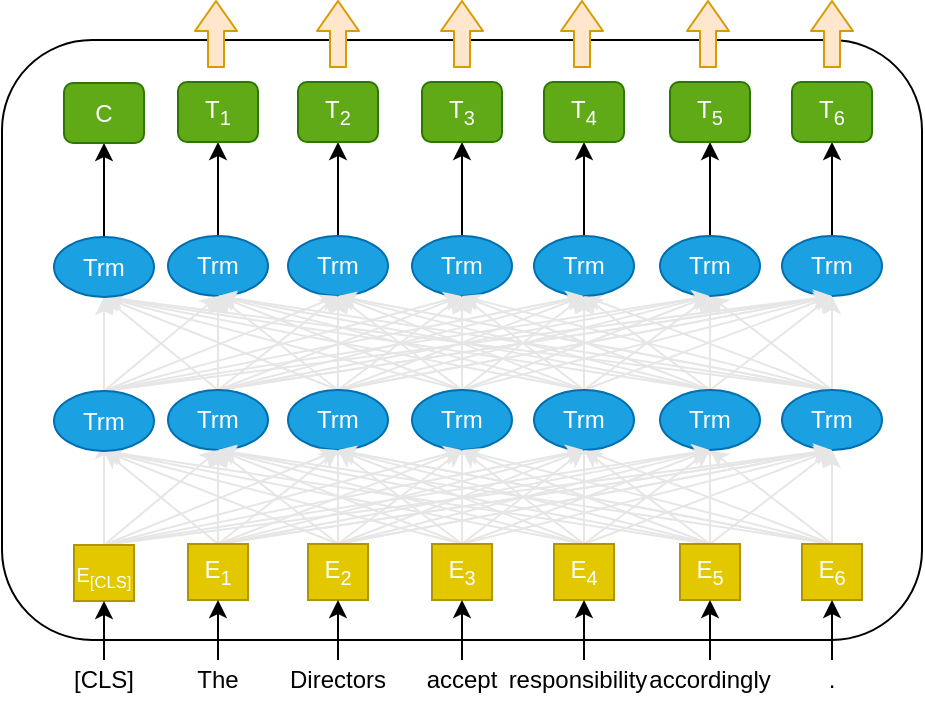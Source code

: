 <mxfile version="10.6.7" type="github"><diagram id="3IGjTXSr97exCfG05JRm" name="Page-1"><mxGraphModel dx="1158" dy="614" grid="1" gridSize="10" guides="1" tooltips="1" connect="1" arrows="1" fold="1" page="1" pageScale="1" pageWidth="827" pageHeight="1169" math="0" shadow="0"><root><mxCell id="0"/><mxCell id="1" parent="0"/><mxCell id="nm-IyWa0nPzTt3plHa3e-40" value="" style="rounded=1;whiteSpace=wrap;html=1;" vertex="1" parent="1"><mxGeometry x="220" y="120" width="460" height="300" as="geometry"/></mxCell><mxCell id="nm-IyWa0nPzTt3plHa3e-2" style="edgeStyle=orthogonalEdgeStyle;rounded=0;orthogonalLoop=1;jettySize=auto;html=1;exitX=0.5;exitY=0;exitDx=0;exitDy=0;entryX=0.5;entryY=1;entryDx=0;entryDy=0;endArrow=classic;endFill=1;strokeColor=#E6E6E6;" edge="1" parent="1" source="nm-IyWa0nPzTt3plHa3e-5" target="nm-IyWa0nPzTt3plHa3e-18"><mxGeometry relative="1" as="geometry"/></mxCell><mxCell id="nm-IyWa0nPzTt3plHa3e-3" style="edgeStyle=none;rounded=0;orthogonalLoop=1;jettySize=auto;html=1;exitX=0.5;exitY=0;exitDx=0;exitDy=0;entryX=0.5;entryY=1;entryDx=0;entryDy=0;endArrow=classic;endFill=1;strokeColor=#E6E6E6;" edge="1" parent="1" source="nm-IyWa0nPzTt3plHa3e-5" target="nm-IyWa0nPzTt3plHa3e-22"><mxGeometry relative="1" as="geometry"/></mxCell><mxCell id="nm-IyWa0nPzTt3plHa3e-4" style="edgeStyle=none;rounded=0;orthogonalLoop=1;jettySize=auto;html=1;exitX=0.5;exitY=0;exitDx=0;exitDy=0;entryX=0.5;entryY=1;entryDx=0;entryDy=0;endArrow=classic;endFill=1;strokeColor=#E6E6E6;" edge="1" parent="1" source="nm-IyWa0nPzTt3plHa3e-5" target="nm-IyWa0nPzTt3plHa3e-26"><mxGeometry relative="1" as="geometry"/></mxCell><mxCell id="nm-IyWa0nPzTt3plHa3e-97" style="edgeStyle=none;rounded=0;orthogonalLoop=1;jettySize=auto;html=1;exitX=0.5;exitY=0;exitDx=0;exitDy=0;entryX=0.5;entryY=1;entryDx=0;entryDy=0;strokeColor=#E6E6E6;" edge="1" parent="1" source="nm-IyWa0nPzTt3plHa3e-5" target="nm-IyWa0nPzTt3plHa3e-65"><mxGeometry relative="1" as="geometry"/></mxCell><mxCell id="nm-IyWa0nPzTt3plHa3e-98" style="edgeStyle=none;rounded=0;orthogonalLoop=1;jettySize=auto;html=1;exitX=0.5;exitY=0;exitDx=0;exitDy=0;entryX=0.5;entryY=1;entryDx=0;entryDy=0;strokeColor=#E6E6E6;" edge="1" parent="1" source="nm-IyWa0nPzTt3plHa3e-5" target="nm-IyWa0nPzTt3plHa3e-44"><mxGeometry relative="1" as="geometry"/></mxCell><mxCell id="nm-IyWa0nPzTt3plHa3e-99" style="edgeStyle=none;rounded=0;orthogonalLoop=1;jettySize=auto;html=1;exitX=0.5;exitY=0;exitDx=0;exitDy=0;entryX=0.5;entryY=1;entryDx=0;entryDy=0;strokeColor=#E6E6E6;" edge="1" parent="1" source="nm-IyWa0nPzTt3plHa3e-5" target="nm-IyWa0nPzTt3plHa3e-51"><mxGeometry relative="1" as="geometry"/></mxCell><mxCell id="nm-IyWa0nPzTt3plHa3e-100" style="edgeStyle=none;rounded=0;orthogonalLoop=1;jettySize=auto;html=1;exitX=0.5;exitY=0;exitDx=0;exitDy=0;entryX=0.5;entryY=1;entryDx=0;entryDy=0;strokeColor=#E6E6E6;" edge="1" parent="1" source="nm-IyWa0nPzTt3plHa3e-5" target="nm-IyWa0nPzTt3plHa3e-58"><mxGeometry relative="1" as="geometry"/></mxCell><mxCell id="nm-IyWa0nPzTt3plHa3e-101" style="edgeStyle=none;rounded=0;orthogonalLoop=1;jettySize=auto;html=1;exitX=0.5;exitY=0;exitDx=0;exitDy=0;entryX=0.5;entryY=1;entryDx=0;entryDy=0;strokeColor=#E6E6E6;" edge="1" parent="1" source="nm-IyWa0nPzTt3plHa3e-5" target="nm-IyWa0nPzTt3plHa3e-26"><mxGeometry relative="1" as="geometry"/></mxCell><mxCell id="nm-IyWa0nPzTt3plHa3e-5" value="&lt;font style=&quot;font-size: 12px&quot;&gt;E&lt;font&gt;&lt;sub&gt;1&lt;/sub&gt;&lt;/font&gt;&lt;/font&gt;" style="rounded=0;whiteSpace=wrap;html=1;fillColor=#e3c800;strokeColor=#B09500;fontColor=#ffffff;" vertex="1" parent="1"><mxGeometry x="313" y="372" width="30" height="28" as="geometry"/></mxCell><mxCell id="nm-IyWa0nPzTt3plHa3e-6" style="rounded=0;orthogonalLoop=1;jettySize=auto;html=1;exitX=0.5;exitY=0;exitDx=0;exitDy=0;endArrow=classic;endFill=1;entryX=0.5;entryY=1;entryDx=0;entryDy=0;strokeColor=#E6E6E6;" edge="1" parent="1" source="nm-IyWa0nPzTt3plHa3e-9" target="nm-IyWa0nPzTt3plHa3e-18"><mxGeometry relative="1" as="geometry"><mxPoint x="333" y="330" as="targetPoint"/></mxGeometry></mxCell><mxCell id="nm-IyWa0nPzTt3plHa3e-7" style="edgeStyle=none;rounded=0;orthogonalLoop=1;jettySize=auto;html=1;exitX=0.5;exitY=0;exitDx=0;exitDy=0;endArrow=classic;endFill=1;strokeColor=#E6E6E6;" edge="1" parent="1" source="nm-IyWa0nPzTt3plHa3e-9"><mxGeometry relative="1" as="geometry"><mxPoint x="388" y="320" as="targetPoint"/></mxGeometry></mxCell><mxCell id="nm-IyWa0nPzTt3plHa3e-8" style="edgeStyle=none;rounded=0;orthogonalLoop=1;jettySize=auto;html=1;exitX=0.5;exitY=0;exitDx=0;exitDy=0;endArrow=classic;endFill=1;entryX=0.5;entryY=1;entryDx=0;entryDy=0;strokeColor=#E6E6E6;" edge="1" parent="1" source="nm-IyWa0nPzTt3plHa3e-9" target="nm-IyWa0nPzTt3plHa3e-26"><mxGeometry relative="1" as="geometry"><mxPoint x="630" y="340" as="targetPoint"/></mxGeometry></mxCell><mxCell id="nm-IyWa0nPzTt3plHa3e-102" style="edgeStyle=none;rounded=0;orthogonalLoop=1;jettySize=auto;html=1;exitX=0.5;exitY=0;exitDx=0;exitDy=0;entryX=0.5;entryY=1;entryDx=0;entryDy=0;strokeColor=#E6E6E6;" edge="1" parent="1" source="nm-IyWa0nPzTt3plHa3e-9" target="nm-IyWa0nPzTt3plHa3e-65"><mxGeometry relative="1" as="geometry"/></mxCell><mxCell id="nm-IyWa0nPzTt3plHa3e-103" style="edgeStyle=none;rounded=0;orthogonalLoop=1;jettySize=auto;html=1;exitX=0.5;exitY=0;exitDx=0;exitDy=0;entryX=0.5;entryY=1;entryDx=0;entryDy=0;strokeColor=#E6E6E6;" edge="1" parent="1" source="nm-IyWa0nPzTt3plHa3e-9" target="nm-IyWa0nPzTt3plHa3e-44"><mxGeometry relative="1" as="geometry"/></mxCell><mxCell id="nm-IyWa0nPzTt3plHa3e-104" style="edgeStyle=none;rounded=0;orthogonalLoop=1;jettySize=auto;html=1;exitX=0.5;exitY=0;exitDx=0;exitDy=0;entryX=0.5;entryY=1;entryDx=0;entryDy=0;strokeColor=#E6E6E6;" edge="1" parent="1" source="nm-IyWa0nPzTt3plHa3e-9" target="nm-IyWa0nPzTt3plHa3e-51"><mxGeometry relative="1" as="geometry"/></mxCell><mxCell id="nm-IyWa0nPzTt3plHa3e-105" style="edgeStyle=none;rounded=0;orthogonalLoop=1;jettySize=auto;html=1;exitX=0.5;exitY=0;exitDx=0;exitDy=0;entryX=0.5;entryY=1;entryDx=0;entryDy=0;strokeColor=#E6E6E6;" edge="1" parent="1" source="nm-IyWa0nPzTt3plHa3e-9" target="nm-IyWa0nPzTt3plHa3e-58"><mxGeometry relative="1" as="geometry"/></mxCell><mxCell id="nm-IyWa0nPzTt3plHa3e-106" style="edgeStyle=none;rounded=0;orthogonalLoop=1;jettySize=auto;html=1;exitX=0.5;exitY=0;exitDx=0;exitDy=0;entryX=0.5;entryY=1;entryDx=0;entryDy=0;strokeColor=#E6E6E6;" edge="1" parent="1" source="nm-IyWa0nPzTt3plHa3e-9" target="nm-IyWa0nPzTt3plHa3e-26"><mxGeometry relative="1" as="geometry"/></mxCell><mxCell id="nm-IyWa0nPzTt3plHa3e-9" value="&lt;font style=&quot;font-size: 12px&quot;&gt;E&lt;font&gt;&lt;sub&gt;2&lt;/sub&gt;&lt;/font&gt;&lt;/font&gt;" style="rounded=0;whiteSpace=wrap;html=1;fillColor=#e3c800;strokeColor=#B09500;fontColor=#ffffff;" vertex="1" parent="1"><mxGeometry x="373" y="372" width="30" height="28" as="geometry"/></mxCell><mxCell id="nm-IyWa0nPzTt3plHa3e-11" style="edgeStyle=none;rounded=0;orthogonalLoop=1;jettySize=auto;html=1;exitX=0.5;exitY=0;exitDx=0;exitDy=0;entryX=0.5;entryY=1;entryDx=0;entryDy=0;endArrow=classic;endFill=1;strokeColor=#E6E6E6;" edge="1" parent="1" source="nm-IyWa0nPzTt3plHa3e-14" target="nm-IyWa0nPzTt3plHa3e-18"><mxGeometry relative="1" as="geometry"/></mxCell><mxCell id="nm-IyWa0nPzTt3plHa3e-12" style="edgeStyle=none;rounded=0;orthogonalLoop=1;jettySize=auto;html=1;exitX=0.5;exitY=0;exitDx=0;exitDy=0;entryX=0.5;entryY=1;entryDx=0;entryDy=0;endArrow=classic;endFill=1;strokeColor=#E6E6E6;" edge="1" parent="1" source="nm-IyWa0nPzTt3plHa3e-14" target="nm-IyWa0nPzTt3plHa3e-22"><mxGeometry relative="1" as="geometry"/></mxCell><mxCell id="nm-IyWa0nPzTt3plHa3e-13" style="edgeStyle=none;rounded=0;orthogonalLoop=1;jettySize=auto;html=1;exitX=0.5;exitY=0;exitDx=0;exitDy=0;endArrow=classic;endFill=1;entryX=0.5;entryY=1;entryDx=0;entryDy=0;strokeColor=#E6E6E6;" edge="1" parent="1" source="nm-IyWa0nPzTt3plHa3e-14" target="nm-IyWa0nPzTt3plHa3e-26"><mxGeometry relative="1" as="geometry"><mxPoint x="635" y="330" as="targetPoint"/></mxGeometry></mxCell><mxCell id="nm-IyWa0nPzTt3plHa3e-125" style="edgeStyle=none;rounded=0;orthogonalLoop=1;jettySize=auto;html=1;exitX=0.5;exitY=0;exitDx=0;exitDy=0;entryX=0.5;entryY=1;entryDx=0;entryDy=0;strokeColor=#E6E6E6;" edge="1" parent="1" source="nm-IyWa0nPzTt3plHa3e-14" target="nm-IyWa0nPzTt3plHa3e-58"><mxGeometry relative="1" as="geometry"/></mxCell><mxCell id="nm-IyWa0nPzTt3plHa3e-126" style="edgeStyle=none;rounded=0;orthogonalLoop=1;jettySize=auto;html=1;exitX=0.5;exitY=0;exitDx=0;exitDy=0;entryX=0.5;entryY=1;entryDx=0;entryDy=0;strokeColor=#E6E6E6;" edge="1" parent="1" source="nm-IyWa0nPzTt3plHa3e-14" target="nm-IyWa0nPzTt3plHa3e-51"><mxGeometry relative="1" as="geometry"/></mxCell><mxCell id="nm-IyWa0nPzTt3plHa3e-127" style="edgeStyle=none;rounded=0;orthogonalLoop=1;jettySize=auto;html=1;exitX=0.5;exitY=0;exitDx=0;exitDy=0;entryX=0.5;entryY=1;entryDx=0;entryDy=0;strokeColor=#E6E6E6;" edge="1" parent="1" source="nm-IyWa0nPzTt3plHa3e-14" target="nm-IyWa0nPzTt3plHa3e-44"><mxGeometry relative="1" as="geometry"/></mxCell><mxCell id="nm-IyWa0nPzTt3plHa3e-128" style="edgeStyle=none;rounded=0;orthogonalLoop=1;jettySize=auto;html=1;exitX=0.5;exitY=0;exitDx=0;exitDy=0;entryX=0.5;entryY=1;entryDx=0;entryDy=0;strokeColor=#E6E6E6;" edge="1" parent="1" source="nm-IyWa0nPzTt3plHa3e-14" target="nm-IyWa0nPzTt3plHa3e-22"><mxGeometry relative="1" as="geometry"/></mxCell><mxCell id="nm-IyWa0nPzTt3plHa3e-14" value="&lt;font style=&quot;font-size: 12px&quot;&gt;E&lt;font&gt;&lt;sub&gt;6&lt;/sub&gt;&lt;/font&gt;&lt;/font&gt;" style="rounded=0;whiteSpace=wrap;html=1;fillColor=#e3c800;strokeColor=#B09500;fontColor=#ffffff;" vertex="1" parent="1"><mxGeometry x="620" y="372" width="30" height="28" as="geometry"/></mxCell><mxCell id="nm-IyWa0nPzTt3plHa3e-15" style="edgeStyle=none;rounded=0;orthogonalLoop=1;jettySize=auto;html=1;exitX=0.5;exitY=0;exitDx=0;exitDy=0;entryX=0.5;entryY=1;entryDx=0;entryDy=0;endArrow=classic;endFill=1;strokeColor=#E6E6E6;" edge="1" parent="1" source="nm-IyWa0nPzTt3plHa3e-18" target="nm-IyWa0nPzTt3plHa3e-28"><mxGeometry relative="1" as="geometry"/></mxCell><mxCell id="nm-IyWa0nPzTt3plHa3e-16" style="edgeStyle=none;rounded=0;orthogonalLoop=1;jettySize=auto;html=1;exitX=0.5;exitY=0;exitDx=0;exitDy=0;entryX=0.5;entryY=1;entryDx=0;entryDy=0;endArrow=classic;endFill=1;strokeColor=#E6E6E6;" edge="1" parent="1" source="nm-IyWa0nPzTt3plHa3e-18" target="nm-IyWa0nPzTt3plHa3e-30"><mxGeometry relative="1" as="geometry"/></mxCell><mxCell id="nm-IyWa0nPzTt3plHa3e-17" style="edgeStyle=none;rounded=0;orthogonalLoop=1;jettySize=auto;html=1;exitX=0.5;exitY=0;exitDx=0;exitDy=0;entryX=0.5;entryY=1;entryDx=0;entryDy=0;endArrow=classic;endFill=1;strokeColor=#E6E6E6;" edge="1" parent="1" source="nm-IyWa0nPzTt3plHa3e-18" target="nm-IyWa0nPzTt3plHa3e-32"><mxGeometry relative="1" as="geometry"/></mxCell><mxCell id="nm-IyWa0nPzTt3plHa3e-135" style="edgeStyle=none;rounded=0;orthogonalLoop=1;jettySize=auto;html=1;exitX=0.5;exitY=0;exitDx=0;exitDy=0;entryX=0.5;entryY=1;entryDx=0;entryDy=0;strokeColor=#E6E6E6;" edge="1" parent="1" source="nm-IyWa0nPzTt3plHa3e-18" target="nm-IyWa0nPzTt3plHa3e-67"><mxGeometry relative="1" as="geometry"/></mxCell><mxCell id="nm-IyWa0nPzTt3plHa3e-136" style="edgeStyle=none;rounded=0;orthogonalLoop=1;jettySize=auto;html=1;exitX=0.5;exitY=0;exitDx=0;exitDy=0;entryX=0.5;entryY=1;entryDx=0;entryDy=0;strokeColor=#E6E6E6;" edge="1" parent="1" source="nm-IyWa0nPzTt3plHa3e-18" target="nm-IyWa0nPzTt3plHa3e-46"><mxGeometry relative="1" as="geometry"/></mxCell><mxCell id="nm-IyWa0nPzTt3plHa3e-137" style="edgeStyle=none;rounded=0;orthogonalLoop=1;jettySize=auto;html=1;exitX=0.5;exitY=0;exitDx=0;exitDy=0;entryX=0.5;entryY=1;entryDx=0;entryDy=0;strokeColor=#E6E6E6;" edge="1" parent="1" source="nm-IyWa0nPzTt3plHa3e-18" target="nm-IyWa0nPzTt3plHa3e-53"><mxGeometry relative="1" as="geometry"/></mxCell><mxCell id="nm-IyWa0nPzTt3plHa3e-138" style="edgeStyle=none;rounded=0;orthogonalLoop=1;jettySize=auto;html=1;exitX=0.5;exitY=0;exitDx=0;exitDy=0;entryX=0.5;entryY=1;entryDx=0;entryDy=0;strokeColor=#E6E6E6;" edge="1" parent="1" source="nm-IyWa0nPzTt3plHa3e-18" target="nm-IyWa0nPzTt3plHa3e-60"><mxGeometry relative="1" as="geometry"/></mxCell><mxCell id="nm-IyWa0nPzTt3plHa3e-139" style="edgeStyle=none;rounded=0;orthogonalLoop=1;jettySize=auto;html=1;exitX=0.5;exitY=0;exitDx=0;exitDy=0;entryX=0.5;entryY=1;entryDx=0;entryDy=0;strokeColor=#E6E6E6;" edge="1" parent="1" source="nm-IyWa0nPzTt3plHa3e-18" target="nm-IyWa0nPzTt3plHa3e-32"><mxGeometry relative="1" as="geometry"/></mxCell><mxCell id="nm-IyWa0nPzTt3plHa3e-18" value="Trm" style="ellipse;whiteSpace=wrap;html=1;fillColor=#1ba1e2;strokeColor=#006EAF;fontColor=#ffffff;" vertex="1" parent="1"><mxGeometry x="303" y="295" width="50" height="30" as="geometry"/></mxCell><mxCell id="nm-IyWa0nPzTt3plHa3e-19" style="edgeStyle=none;rounded=0;orthogonalLoop=1;jettySize=auto;html=1;exitX=0.5;exitY=0;exitDx=0;exitDy=0;entryX=0.5;entryY=1;entryDx=0;entryDy=0;endArrow=classic;endFill=1;strokeColor=#E6E6E6;" edge="1" parent="1" source="nm-IyWa0nPzTt3plHa3e-22" target="nm-IyWa0nPzTt3plHa3e-28"><mxGeometry relative="1" as="geometry"/></mxCell><mxCell id="nm-IyWa0nPzTt3plHa3e-20" style="edgeStyle=none;rounded=0;orthogonalLoop=1;jettySize=auto;html=1;exitX=0.5;exitY=0;exitDx=0;exitDy=0;entryX=0.5;entryY=1;entryDx=0;entryDy=0;endArrow=classic;endFill=1;strokeColor=#E6E6E6;" edge="1" parent="1" source="nm-IyWa0nPzTt3plHa3e-22" target="nm-IyWa0nPzTt3plHa3e-30"><mxGeometry relative="1" as="geometry"/></mxCell><mxCell id="nm-IyWa0nPzTt3plHa3e-21" style="edgeStyle=none;rounded=0;orthogonalLoop=1;jettySize=auto;html=1;exitX=0.5;exitY=0;exitDx=0;exitDy=0;entryX=0.5;entryY=1;entryDx=0;entryDy=0;endArrow=classic;endFill=1;strokeColor=#E6E6E6;" edge="1" parent="1" source="nm-IyWa0nPzTt3plHa3e-22" target="nm-IyWa0nPzTt3plHa3e-32"><mxGeometry relative="1" as="geometry"/></mxCell><mxCell id="nm-IyWa0nPzTt3plHa3e-140" style="edgeStyle=none;rounded=0;orthogonalLoop=1;jettySize=auto;html=1;exitX=0.5;exitY=0;exitDx=0;exitDy=0;entryX=0.5;entryY=1;entryDx=0;entryDy=0;strokeColor=#E6E6E6;" edge="1" parent="1" source="nm-IyWa0nPzTt3plHa3e-22" target="nm-IyWa0nPzTt3plHa3e-67"><mxGeometry relative="1" as="geometry"/></mxCell><mxCell id="nm-IyWa0nPzTt3plHa3e-141" style="edgeStyle=none;rounded=0;orthogonalLoop=1;jettySize=auto;html=1;exitX=0.5;exitY=0;exitDx=0;exitDy=0;entryX=0.5;entryY=1;entryDx=0;entryDy=0;strokeColor=#E6E6E6;" edge="1" parent="1" source="nm-IyWa0nPzTt3plHa3e-22" target="nm-IyWa0nPzTt3plHa3e-46"><mxGeometry relative="1" as="geometry"/></mxCell><mxCell id="nm-IyWa0nPzTt3plHa3e-142" style="edgeStyle=none;rounded=0;orthogonalLoop=1;jettySize=auto;html=1;exitX=0.5;exitY=0;exitDx=0;exitDy=0;entryX=0.5;entryY=1;entryDx=0;entryDy=0;strokeColor=#E6E6E6;" edge="1" parent="1" source="nm-IyWa0nPzTt3plHa3e-22" target="nm-IyWa0nPzTt3plHa3e-53"><mxGeometry relative="1" as="geometry"/></mxCell><mxCell id="nm-IyWa0nPzTt3plHa3e-143" style="edgeStyle=none;rounded=0;orthogonalLoop=1;jettySize=auto;html=1;exitX=0.5;exitY=0;exitDx=0;exitDy=0;entryX=0.5;entryY=1;entryDx=0;entryDy=0;strokeColor=#E6E6E6;" edge="1" parent="1" source="nm-IyWa0nPzTt3plHa3e-22" target="nm-IyWa0nPzTt3plHa3e-60"><mxGeometry relative="1" as="geometry"/></mxCell><mxCell id="nm-IyWa0nPzTt3plHa3e-144" style="edgeStyle=none;rounded=0;orthogonalLoop=1;jettySize=auto;html=1;exitX=0.5;exitY=0;exitDx=0;exitDy=0;entryX=0.5;entryY=1;entryDx=0;entryDy=0;strokeColor=#E6E6E6;" edge="1" parent="1" source="nm-IyWa0nPzTt3plHa3e-22" target="nm-IyWa0nPzTt3plHa3e-32"><mxGeometry relative="1" as="geometry"/></mxCell><mxCell id="nm-IyWa0nPzTt3plHa3e-22" value="Trm" style="ellipse;whiteSpace=wrap;html=1;fillColor=#1ba1e2;strokeColor=#006EAF;fontColor=#ffffff;" vertex="1" parent="1"><mxGeometry x="363" y="295" width="50" height="30" as="geometry"/></mxCell><mxCell id="nm-IyWa0nPzTt3plHa3e-23" style="edgeStyle=none;rounded=0;orthogonalLoop=1;jettySize=auto;html=1;exitX=0.5;exitY=0;exitDx=0;exitDy=0;entryX=0.5;entryY=1;entryDx=0;entryDy=0;endArrow=classic;endFill=1;strokeColor=#E6E6E6;" edge="1" parent="1" source="nm-IyWa0nPzTt3plHa3e-26" target="nm-IyWa0nPzTt3plHa3e-28"><mxGeometry relative="1" as="geometry"/></mxCell><mxCell id="nm-IyWa0nPzTt3plHa3e-24" style="edgeStyle=none;rounded=0;orthogonalLoop=1;jettySize=auto;html=1;exitX=0.5;exitY=0;exitDx=0;exitDy=0;entryX=0.5;entryY=1;entryDx=0;entryDy=0;endArrow=classic;endFill=1;strokeColor=#E6E6E6;" edge="1" parent="1" source="nm-IyWa0nPzTt3plHa3e-26" target="nm-IyWa0nPzTt3plHa3e-30"><mxGeometry relative="1" as="geometry"/></mxCell><mxCell id="nm-IyWa0nPzTt3plHa3e-25" style="edgeStyle=none;rounded=0;orthogonalLoop=1;jettySize=auto;html=1;exitX=0.5;exitY=0;exitDx=0;exitDy=0;entryX=0.5;entryY=1;entryDx=0;entryDy=0;endArrow=classic;endFill=1;strokeColor=#E6E6E6;" edge="1" parent="1" source="nm-IyWa0nPzTt3plHa3e-26" target="nm-IyWa0nPzTt3plHa3e-32"><mxGeometry relative="1" as="geometry"/></mxCell><mxCell id="nm-IyWa0nPzTt3plHa3e-163" style="edgeStyle=none;rounded=0;orthogonalLoop=1;jettySize=auto;html=1;exitX=0.5;exitY=0;exitDx=0;exitDy=0;entryX=0.5;entryY=1;entryDx=0;entryDy=0;strokeColor=#E6E6E6;" edge="1" parent="1" source="nm-IyWa0nPzTt3plHa3e-26" target="nm-IyWa0nPzTt3plHa3e-60"><mxGeometry relative="1" as="geometry"/></mxCell><mxCell id="nm-IyWa0nPzTt3plHa3e-165" style="edgeStyle=none;rounded=0;orthogonalLoop=1;jettySize=auto;html=1;exitX=0.5;exitY=0;exitDx=0;exitDy=0;entryX=0.5;entryY=1;entryDx=0;entryDy=0;strokeColor=#E6E6E6;" edge="1" parent="1" source="nm-IyWa0nPzTt3plHa3e-26" target="nm-IyWa0nPzTt3plHa3e-53"><mxGeometry relative="1" as="geometry"/></mxCell><mxCell id="nm-IyWa0nPzTt3plHa3e-166" style="edgeStyle=none;rounded=0;orthogonalLoop=1;jettySize=auto;html=1;exitX=0.5;exitY=0;exitDx=0;exitDy=0;entryX=0.5;entryY=1;entryDx=0;entryDy=0;strokeColor=#E6E6E6;" edge="1" parent="1" source="nm-IyWa0nPzTt3plHa3e-26" target="nm-IyWa0nPzTt3plHa3e-46"><mxGeometry relative="1" as="geometry"/></mxCell><mxCell id="nm-IyWa0nPzTt3plHa3e-167" style="edgeStyle=none;rounded=0;orthogonalLoop=1;jettySize=auto;html=1;exitX=0.5;exitY=0;exitDx=0;exitDy=0;entryX=0.5;entryY=1;entryDx=0;entryDy=0;strokeColor=#E6E6E6;" edge="1" parent="1" source="nm-IyWa0nPzTt3plHa3e-26" target="nm-IyWa0nPzTt3plHa3e-30"><mxGeometry relative="1" as="geometry"/></mxCell><mxCell id="nm-IyWa0nPzTt3plHa3e-168" style="edgeStyle=none;rounded=0;orthogonalLoop=1;jettySize=auto;html=1;exitX=0.5;exitY=0;exitDx=0;exitDy=0;entryX=0.5;entryY=1;entryDx=0;entryDy=0;strokeColor=#E6E6E6;" edge="1" parent="1" source="nm-IyWa0nPzTt3plHa3e-26" target="nm-IyWa0nPzTt3plHa3e-67"><mxGeometry relative="1" as="geometry"/></mxCell><mxCell id="nm-IyWa0nPzTt3plHa3e-26" value="Trm" style="ellipse;whiteSpace=wrap;html=1;fillColor=#1ba1e2;strokeColor=#006EAF;fontColor=#ffffff;" vertex="1" parent="1"><mxGeometry x="610" y="295" width="50" height="30" as="geometry"/></mxCell><mxCell id="nm-IyWa0nPzTt3plHa3e-27" style="edgeStyle=none;rounded=0;orthogonalLoop=1;jettySize=auto;html=1;exitX=0.5;exitY=0;exitDx=0;exitDy=0;entryX=0.5;entryY=1;entryDx=0;entryDy=0;endArrow=classic;endFill=1;" edge="1" parent="1" source="nm-IyWa0nPzTt3plHa3e-28" target="nm-IyWa0nPzTt3plHa3e-33"><mxGeometry relative="1" as="geometry"/></mxCell><mxCell id="nm-IyWa0nPzTt3plHa3e-28" value="Trm" style="ellipse;whiteSpace=wrap;html=1;fillColor=#1ba1e2;strokeColor=#006EAF;fontColor=#ffffff;" vertex="1" parent="1"><mxGeometry x="303" y="218" width="50" height="30" as="geometry"/></mxCell><mxCell id="nm-IyWa0nPzTt3plHa3e-29" style="edgeStyle=none;rounded=0;orthogonalLoop=1;jettySize=auto;html=1;exitX=0.5;exitY=0;exitDx=0;exitDy=0;entryX=0.5;entryY=1;entryDx=0;entryDy=0;endArrow=classic;endFill=1;" edge="1" parent="1" source="nm-IyWa0nPzTt3plHa3e-30" target="nm-IyWa0nPzTt3plHa3e-34"><mxGeometry relative="1" as="geometry"/></mxCell><mxCell id="nm-IyWa0nPzTt3plHa3e-30" value="Trm" style="ellipse;whiteSpace=wrap;html=1;fillColor=#1ba1e2;strokeColor=#006EAF;fontColor=#ffffff;" vertex="1" parent="1"><mxGeometry x="363" y="218" width="50" height="30" as="geometry"/></mxCell><mxCell id="nm-IyWa0nPzTt3plHa3e-31" style="edgeStyle=none;rounded=0;orthogonalLoop=1;jettySize=auto;html=1;exitX=0.5;exitY=0;exitDx=0;exitDy=0;entryX=0.5;entryY=1;entryDx=0;entryDy=0;endArrow=classic;endFill=1;" edge="1" parent="1" source="nm-IyWa0nPzTt3plHa3e-32" target="nm-IyWa0nPzTt3plHa3e-35"><mxGeometry relative="1" as="geometry"/></mxCell><mxCell id="nm-IyWa0nPzTt3plHa3e-32" value="Trm" style="ellipse;whiteSpace=wrap;html=1;fillColor=#1ba1e2;strokeColor=#006EAF;fontColor=#ffffff;" vertex="1" parent="1"><mxGeometry x="610" y="218" width="50" height="30" as="geometry"/></mxCell><mxCell id="nm-IyWa0nPzTt3plHa3e-33" value="T&lt;sub&gt;1&lt;/sub&gt;" style="rounded=1;whiteSpace=wrap;html=1;fillColor=#60a917;strokeColor=#2D7600;fontColor=#ffffff;" vertex="1" parent="1"><mxGeometry x="308" y="141" width="40" height="30" as="geometry"/></mxCell><mxCell id="nm-IyWa0nPzTt3plHa3e-34" value="T&lt;sub&gt;2&lt;/sub&gt;" style="rounded=1;whiteSpace=wrap;html=1;fillColor=#60a917;strokeColor=#2D7600;fontColor=#ffffff;" vertex="1" parent="1"><mxGeometry x="368" y="141" width="40" height="30" as="geometry"/></mxCell><mxCell id="nm-IyWa0nPzTt3plHa3e-35" value="T&lt;sub&gt;6&lt;/sub&gt;" style="rounded=1;whiteSpace=wrap;html=1;fillColor=#60a917;strokeColor=#2D7600;fontColor=#ffffff;" vertex="1" parent="1"><mxGeometry x="615" y="141" width="40" height="30" as="geometry"/></mxCell><mxCell id="nm-IyWa0nPzTt3plHa3e-36" value="..." style="text;html=1;strokeColor=none;fillColor=none;align=center;verticalAlign=middle;whiteSpace=wrap;rounded=0;" vertex="1" parent="1"><mxGeometry x="565" y="300" width="40" height="20" as="geometry"/></mxCell><mxCell id="nm-IyWa0nPzTt3plHa3e-37" value="..." style="text;html=1;strokeColor=none;fillColor=none;align=center;verticalAlign=middle;whiteSpace=wrap;rounded=0;" vertex="1" parent="1"><mxGeometry x="565" y="218" width="40" height="20" as="geometry"/></mxCell><mxCell id="nm-IyWa0nPzTt3plHa3e-38" value="..." style="text;html=1;strokeColor=none;fillColor=none;align=center;verticalAlign=middle;whiteSpace=wrap;rounded=0;" vertex="1" parent="1"><mxGeometry x="565" y="150" width="40" height="20" as="geometry"/></mxCell><mxCell id="nm-IyWa0nPzTt3plHa3e-41" style="edgeStyle=none;rounded=0;orthogonalLoop=1;jettySize=auto;html=1;exitX=0.5;exitY=0;exitDx=0;exitDy=0;endArrow=classic;endFill=1;strokeColor=#E6E6E6;" edge="1" parent="1" source="nm-IyWa0nPzTt3plHa3e-42"><mxGeometry relative="1" as="geometry"><mxPoint x="450" y="320" as="targetPoint"/></mxGeometry></mxCell><mxCell id="nm-IyWa0nPzTt3plHa3e-107" style="edgeStyle=none;rounded=0;orthogonalLoop=1;jettySize=auto;html=1;exitX=0.5;exitY=0;exitDx=0;exitDy=0;entryX=0.5;entryY=1;entryDx=0;entryDy=0;strokeColor=#E6E6E6;" edge="1" parent="1" source="nm-IyWa0nPzTt3plHa3e-42" target="nm-IyWa0nPzTt3plHa3e-65"><mxGeometry relative="1" as="geometry"/></mxCell><mxCell id="nm-IyWa0nPzTt3plHa3e-108" style="edgeStyle=none;rounded=0;orthogonalLoop=1;jettySize=auto;html=1;exitX=0.5;exitY=0;exitDx=0;exitDy=0;entryX=0.5;entryY=1;entryDx=0;entryDy=0;strokeColor=#E6E6E6;" edge="1" parent="1" source="nm-IyWa0nPzTt3plHa3e-42" target="nm-IyWa0nPzTt3plHa3e-18"><mxGeometry relative="1" as="geometry"/></mxCell><mxCell id="nm-IyWa0nPzTt3plHa3e-109" style="edgeStyle=none;rounded=0;orthogonalLoop=1;jettySize=auto;html=1;exitX=0.5;exitY=0;exitDx=0;exitDy=0;entryX=0.5;entryY=1;entryDx=0;entryDy=0;strokeColor=#E6E6E6;" edge="1" parent="1" source="nm-IyWa0nPzTt3plHa3e-42" target="nm-IyWa0nPzTt3plHa3e-22"><mxGeometry relative="1" as="geometry"/></mxCell><mxCell id="nm-IyWa0nPzTt3plHa3e-110" style="edgeStyle=none;rounded=0;orthogonalLoop=1;jettySize=auto;html=1;exitX=0.5;exitY=0;exitDx=0;exitDy=0;entryX=0.5;entryY=1;entryDx=0;entryDy=0;strokeColor=#E6E6E6;" edge="1" parent="1" source="nm-IyWa0nPzTt3plHa3e-42" target="nm-IyWa0nPzTt3plHa3e-51"><mxGeometry relative="1" as="geometry"/></mxCell><mxCell id="nm-IyWa0nPzTt3plHa3e-111" style="edgeStyle=none;rounded=0;orthogonalLoop=1;jettySize=auto;html=1;exitX=0.5;exitY=0;exitDx=0;exitDy=0;entryX=0.5;entryY=1;entryDx=0;entryDy=0;strokeColor=#E6E6E6;" edge="1" parent="1" source="nm-IyWa0nPzTt3plHa3e-42" target="nm-IyWa0nPzTt3plHa3e-58"><mxGeometry relative="1" as="geometry"/></mxCell><mxCell id="nm-IyWa0nPzTt3plHa3e-112" style="edgeStyle=none;rounded=0;orthogonalLoop=1;jettySize=auto;html=1;exitX=0.5;exitY=0;exitDx=0;exitDy=0;entryX=0.5;entryY=1;entryDx=0;entryDy=0;strokeColor=#E6E6E6;" edge="1" parent="1" source="nm-IyWa0nPzTt3plHa3e-42" target="nm-IyWa0nPzTt3plHa3e-26"><mxGeometry relative="1" as="geometry"/></mxCell><mxCell id="nm-IyWa0nPzTt3plHa3e-42" value="&lt;font style=&quot;font-size: 12px&quot;&gt;E&lt;font&gt;&lt;sub&gt;3&lt;/sub&gt;&lt;/font&gt;&lt;/font&gt;" style="rounded=0;whiteSpace=wrap;html=1;fillColor=#e3c800;strokeColor=#B09500;fontColor=#ffffff;" vertex="1" parent="1"><mxGeometry x="435" y="372" width="30" height="28" as="geometry"/></mxCell><mxCell id="nm-IyWa0nPzTt3plHa3e-43" style="edgeStyle=none;rounded=0;orthogonalLoop=1;jettySize=auto;html=1;exitX=0.5;exitY=0;exitDx=0;exitDy=0;entryX=0.5;entryY=1;entryDx=0;entryDy=0;endArrow=classic;endFill=1;strokeColor=#E6E6E6;" edge="1" parent="1" source="nm-IyWa0nPzTt3plHa3e-44" target="nm-IyWa0nPzTt3plHa3e-46"><mxGeometry relative="1" as="geometry"/></mxCell><mxCell id="nm-IyWa0nPzTt3plHa3e-145" style="edgeStyle=none;rounded=0;orthogonalLoop=1;jettySize=auto;html=1;exitX=0.5;exitY=0;exitDx=0;exitDy=0;entryX=0.5;entryY=1;entryDx=0;entryDy=0;strokeColor=#E6E6E6;" edge="1" parent="1" source="nm-IyWa0nPzTt3plHa3e-44" target="nm-IyWa0nPzTt3plHa3e-67"><mxGeometry relative="1" as="geometry"/></mxCell><mxCell id="nm-IyWa0nPzTt3plHa3e-146" style="edgeStyle=none;rounded=0;orthogonalLoop=1;jettySize=auto;html=1;exitX=0.5;exitY=0;exitDx=0;exitDy=0;entryX=0.5;entryY=1;entryDx=0;entryDy=0;strokeColor=#E6E6E6;" edge="1" parent="1" source="nm-IyWa0nPzTt3plHa3e-44" target="nm-IyWa0nPzTt3plHa3e-28"><mxGeometry relative="1" as="geometry"/></mxCell><mxCell id="nm-IyWa0nPzTt3plHa3e-147" style="edgeStyle=none;rounded=0;orthogonalLoop=1;jettySize=auto;html=1;exitX=0.5;exitY=0;exitDx=0;exitDy=0;entryX=0.5;entryY=1;entryDx=0;entryDy=0;strokeColor=#E6E6E6;" edge="1" parent="1" source="nm-IyWa0nPzTt3plHa3e-44" target="nm-IyWa0nPzTt3plHa3e-30"><mxGeometry relative="1" as="geometry"/></mxCell><mxCell id="nm-IyWa0nPzTt3plHa3e-148" style="edgeStyle=none;rounded=0;orthogonalLoop=1;jettySize=auto;html=1;exitX=0.5;exitY=0;exitDx=0;exitDy=0;entryX=0.5;entryY=1;entryDx=0;entryDy=0;strokeColor=#E6E6E6;" edge="1" parent="1" source="nm-IyWa0nPzTt3plHa3e-44" target="nm-IyWa0nPzTt3plHa3e-53"><mxGeometry relative="1" as="geometry"/></mxCell><mxCell id="nm-IyWa0nPzTt3plHa3e-149" style="edgeStyle=none;rounded=0;orthogonalLoop=1;jettySize=auto;html=1;exitX=0.5;exitY=0;exitDx=0;exitDy=0;entryX=0.5;entryY=1;entryDx=0;entryDy=0;strokeColor=#E6E6E6;" edge="1" parent="1" source="nm-IyWa0nPzTt3plHa3e-44" target="nm-IyWa0nPzTt3plHa3e-60"><mxGeometry relative="1" as="geometry"/></mxCell><mxCell id="nm-IyWa0nPzTt3plHa3e-150" style="edgeStyle=none;rounded=0;orthogonalLoop=1;jettySize=auto;html=1;exitX=0.5;exitY=0;exitDx=0;exitDy=0;entryX=0.5;entryY=1;entryDx=0;entryDy=0;strokeColor=#E6E6E6;" edge="1" parent="1" source="nm-IyWa0nPzTt3plHa3e-44" target="nm-IyWa0nPzTt3plHa3e-32"><mxGeometry relative="1" as="geometry"/></mxCell><mxCell id="nm-IyWa0nPzTt3plHa3e-44" value="Trm" style="ellipse;whiteSpace=wrap;html=1;fillColor=#1ba1e2;strokeColor=#006EAF;fontColor=#ffffff;" vertex="1" parent="1"><mxGeometry x="425" y="295" width="50" height="30" as="geometry"/></mxCell><mxCell id="nm-IyWa0nPzTt3plHa3e-45" style="edgeStyle=none;rounded=0;orthogonalLoop=1;jettySize=auto;html=1;exitX=0.5;exitY=0;exitDx=0;exitDy=0;entryX=0.5;entryY=1;entryDx=0;entryDy=0;endArrow=classic;endFill=1;" edge="1" parent="1" source="nm-IyWa0nPzTt3plHa3e-46" target="nm-IyWa0nPzTt3plHa3e-47"><mxGeometry relative="1" as="geometry"/></mxCell><mxCell id="nm-IyWa0nPzTt3plHa3e-46" value="Trm" style="ellipse;whiteSpace=wrap;html=1;fillColor=#1ba1e2;strokeColor=#006EAF;fontColor=#ffffff;" vertex="1" parent="1"><mxGeometry x="425" y="218" width="50" height="30" as="geometry"/></mxCell><mxCell id="nm-IyWa0nPzTt3plHa3e-47" value="T&lt;sub&gt;3&lt;/sub&gt;" style="rounded=1;whiteSpace=wrap;html=1;fillColor=#60a917;strokeColor=#2D7600;fontColor=#ffffff;" vertex="1" parent="1"><mxGeometry x="430" y="141" width="40" height="30" as="geometry"/></mxCell><mxCell id="nm-IyWa0nPzTt3plHa3e-48" style="edgeStyle=none;rounded=0;orthogonalLoop=1;jettySize=auto;html=1;exitX=0.5;exitY=0;exitDx=0;exitDy=0;endArrow=classic;endFill=1;strokeColor=#E6E6E6;" edge="1" parent="1" source="nm-IyWa0nPzTt3plHa3e-49"><mxGeometry relative="1" as="geometry"><mxPoint x="511" y="320" as="targetPoint"/></mxGeometry></mxCell><mxCell id="nm-IyWa0nPzTt3plHa3e-113" style="edgeStyle=none;rounded=0;orthogonalLoop=1;jettySize=auto;html=1;exitX=0.5;exitY=0;exitDx=0;exitDy=0;entryX=0.5;entryY=1;entryDx=0;entryDy=0;strokeColor=#E6E6E6;" edge="1" parent="1" source="nm-IyWa0nPzTt3plHa3e-49" target="nm-IyWa0nPzTt3plHa3e-65"><mxGeometry relative="1" as="geometry"/></mxCell><mxCell id="nm-IyWa0nPzTt3plHa3e-114" style="edgeStyle=none;rounded=0;orthogonalLoop=1;jettySize=auto;html=1;exitX=0.5;exitY=0;exitDx=0;exitDy=0;entryX=0.5;entryY=1;entryDx=0;entryDy=0;strokeColor=#E6E6E6;" edge="1" parent="1" source="nm-IyWa0nPzTt3plHa3e-49" target="nm-IyWa0nPzTt3plHa3e-18"><mxGeometry relative="1" as="geometry"/></mxCell><mxCell id="nm-IyWa0nPzTt3plHa3e-115" style="edgeStyle=none;rounded=0;orthogonalLoop=1;jettySize=auto;html=1;exitX=0.5;exitY=0;exitDx=0;exitDy=0;entryX=0.5;entryY=1;entryDx=0;entryDy=0;strokeColor=#E6E6E6;" edge="1" parent="1" source="nm-IyWa0nPzTt3plHa3e-49" target="nm-IyWa0nPzTt3plHa3e-22"><mxGeometry relative="1" as="geometry"/></mxCell><mxCell id="nm-IyWa0nPzTt3plHa3e-116" style="edgeStyle=none;rounded=0;orthogonalLoop=1;jettySize=auto;html=1;exitX=0.5;exitY=0;exitDx=0;exitDy=0;entryX=0.5;entryY=1;entryDx=0;entryDy=0;strokeColor=#E6E6E6;" edge="1" parent="1" source="nm-IyWa0nPzTt3plHa3e-49" target="nm-IyWa0nPzTt3plHa3e-44"><mxGeometry relative="1" as="geometry"/></mxCell><mxCell id="nm-IyWa0nPzTt3plHa3e-117" style="edgeStyle=none;rounded=0;orthogonalLoop=1;jettySize=auto;html=1;exitX=0.5;exitY=0;exitDx=0;exitDy=0;entryX=0.5;entryY=1;entryDx=0;entryDy=0;strokeColor=#E6E6E6;" edge="1" parent="1" source="nm-IyWa0nPzTt3plHa3e-49" target="nm-IyWa0nPzTt3plHa3e-58"><mxGeometry relative="1" as="geometry"/></mxCell><mxCell id="nm-IyWa0nPzTt3plHa3e-118" style="edgeStyle=none;rounded=0;orthogonalLoop=1;jettySize=auto;html=1;exitX=0.5;exitY=0;exitDx=0;exitDy=0;entryX=0.5;entryY=1;entryDx=0;entryDy=0;strokeColor=#E6E6E6;" edge="1" parent="1" source="nm-IyWa0nPzTt3plHa3e-49" target="nm-IyWa0nPzTt3plHa3e-26"><mxGeometry relative="1" as="geometry"/></mxCell><mxCell id="nm-IyWa0nPzTt3plHa3e-49" value="&lt;font style=&quot;font-size: 12px&quot;&gt;E&lt;font&gt;&lt;sub&gt;4&lt;/sub&gt;&lt;/font&gt;&lt;/font&gt;" style="rounded=0;whiteSpace=wrap;html=1;fillColor=#e3c800;strokeColor=#B09500;fontColor=#ffffff;" vertex="1" parent="1"><mxGeometry x="496" y="372" width="30" height="28" as="geometry"/></mxCell><mxCell id="nm-IyWa0nPzTt3plHa3e-50" style="edgeStyle=none;rounded=0;orthogonalLoop=1;jettySize=auto;html=1;exitX=0.5;exitY=0;exitDx=0;exitDy=0;entryX=0.5;entryY=1;entryDx=0;entryDy=0;endArrow=classic;endFill=1;strokeColor=#E6E6E6;" edge="1" parent="1" source="nm-IyWa0nPzTt3plHa3e-51" target="nm-IyWa0nPzTt3plHa3e-53"><mxGeometry relative="1" as="geometry"/></mxCell><mxCell id="nm-IyWa0nPzTt3plHa3e-151" style="edgeStyle=none;rounded=0;orthogonalLoop=1;jettySize=auto;html=1;exitX=0.5;exitY=0;exitDx=0;exitDy=0;entryX=0.5;entryY=1;entryDx=0;entryDy=0;strokeColor=#E6E6E6;" edge="1" parent="1" source="nm-IyWa0nPzTt3plHa3e-51" target="nm-IyWa0nPzTt3plHa3e-67"><mxGeometry relative="1" as="geometry"/></mxCell><mxCell id="nm-IyWa0nPzTt3plHa3e-152" style="edgeStyle=none;rounded=0;orthogonalLoop=1;jettySize=auto;html=1;exitX=0.5;exitY=0;exitDx=0;exitDy=0;entryX=0.5;entryY=1;entryDx=0;entryDy=0;strokeColor=#E6E6E6;" edge="1" parent="1" source="nm-IyWa0nPzTt3plHa3e-51" target="nm-IyWa0nPzTt3plHa3e-28"><mxGeometry relative="1" as="geometry"/></mxCell><mxCell id="nm-IyWa0nPzTt3plHa3e-153" style="edgeStyle=none;rounded=0;orthogonalLoop=1;jettySize=auto;html=1;exitX=0.5;exitY=0;exitDx=0;exitDy=0;entryX=0.5;entryY=1;entryDx=0;entryDy=0;strokeColor=#E6E6E6;" edge="1" parent="1" source="nm-IyWa0nPzTt3plHa3e-51" target="nm-IyWa0nPzTt3plHa3e-30"><mxGeometry relative="1" as="geometry"/></mxCell><mxCell id="nm-IyWa0nPzTt3plHa3e-154" style="edgeStyle=none;rounded=0;orthogonalLoop=1;jettySize=auto;html=1;exitX=0.5;exitY=0;exitDx=0;exitDy=0;entryX=0.5;entryY=1;entryDx=0;entryDy=0;strokeColor=#E6E6E6;" edge="1" parent="1" source="nm-IyWa0nPzTt3plHa3e-51" target="nm-IyWa0nPzTt3plHa3e-46"><mxGeometry relative="1" as="geometry"/></mxCell><mxCell id="nm-IyWa0nPzTt3plHa3e-155" style="edgeStyle=none;rounded=0;orthogonalLoop=1;jettySize=auto;html=1;exitX=0.5;exitY=0;exitDx=0;exitDy=0;entryX=0.5;entryY=1;entryDx=0;entryDy=0;strokeColor=#E6E6E6;" edge="1" parent="1" source="nm-IyWa0nPzTt3plHa3e-51" target="nm-IyWa0nPzTt3plHa3e-60"><mxGeometry relative="1" as="geometry"/></mxCell><mxCell id="nm-IyWa0nPzTt3plHa3e-156" style="edgeStyle=none;rounded=0;orthogonalLoop=1;jettySize=auto;html=1;exitX=0.5;exitY=0;exitDx=0;exitDy=0;entryX=0.5;entryY=1;entryDx=0;entryDy=0;strokeColor=#E6E6E6;" edge="1" parent="1" source="nm-IyWa0nPzTt3plHa3e-51" target="nm-IyWa0nPzTt3plHa3e-32"><mxGeometry relative="1" as="geometry"/></mxCell><mxCell id="nm-IyWa0nPzTt3plHa3e-51" value="Trm" style="ellipse;whiteSpace=wrap;html=1;fillColor=#1ba1e2;strokeColor=#006EAF;fontColor=#ffffff;" vertex="1" parent="1"><mxGeometry x="486" y="295" width="50" height="30" as="geometry"/></mxCell><mxCell id="nm-IyWa0nPzTt3plHa3e-52" style="edgeStyle=none;rounded=0;orthogonalLoop=1;jettySize=auto;html=1;exitX=0.5;exitY=0;exitDx=0;exitDy=0;entryX=0.5;entryY=1;entryDx=0;entryDy=0;endArrow=classic;endFill=1;" edge="1" parent="1" source="nm-IyWa0nPzTt3plHa3e-53" target="nm-IyWa0nPzTt3plHa3e-54"><mxGeometry relative="1" as="geometry"/></mxCell><mxCell id="nm-IyWa0nPzTt3plHa3e-53" value="Trm" style="ellipse;whiteSpace=wrap;html=1;fillColor=#1ba1e2;strokeColor=#006EAF;fontColor=#ffffff;" vertex="1" parent="1"><mxGeometry x="486" y="218" width="50" height="30" as="geometry"/></mxCell><mxCell id="nm-IyWa0nPzTt3plHa3e-54" value="T&lt;sub&gt;4&lt;/sub&gt;" style="rounded=1;whiteSpace=wrap;html=1;fillColor=#60a917;strokeColor=#2D7600;fontColor=#ffffff;" vertex="1" parent="1"><mxGeometry x="491" y="141" width="40" height="30" as="geometry"/></mxCell><mxCell id="nm-IyWa0nPzTt3plHa3e-55" style="edgeStyle=none;rounded=0;orthogonalLoop=1;jettySize=auto;html=1;exitX=0.5;exitY=0;exitDx=0;exitDy=0;endArrow=classic;endFill=1;strokeColor=#E6E6E6;" edge="1" parent="1" source="nm-IyWa0nPzTt3plHa3e-56"><mxGeometry relative="1" as="geometry"><mxPoint x="574" y="320" as="targetPoint"/></mxGeometry></mxCell><mxCell id="nm-IyWa0nPzTt3plHa3e-119" style="edgeStyle=none;rounded=0;orthogonalLoop=1;jettySize=auto;html=1;exitX=0.5;exitY=0;exitDx=0;exitDy=0;entryX=0.5;entryY=1;entryDx=0;entryDy=0;strokeColor=#E6E6E6;" edge="1" parent="1" source="nm-IyWa0nPzTt3plHa3e-56" target="nm-IyWa0nPzTt3plHa3e-65"><mxGeometry relative="1" as="geometry"/></mxCell><mxCell id="nm-IyWa0nPzTt3plHa3e-120" style="edgeStyle=none;rounded=0;orthogonalLoop=1;jettySize=auto;html=1;exitX=0.5;exitY=0;exitDx=0;exitDy=0;entryX=0.5;entryY=1;entryDx=0;entryDy=0;strokeColor=#E6E6E6;" edge="1" parent="1" source="nm-IyWa0nPzTt3plHa3e-56" target="nm-IyWa0nPzTt3plHa3e-18"><mxGeometry relative="1" as="geometry"/></mxCell><mxCell id="nm-IyWa0nPzTt3plHa3e-121" style="edgeStyle=none;rounded=0;orthogonalLoop=1;jettySize=auto;html=1;exitX=0.5;exitY=0;exitDx=0;exitDy=0;entryX=0.5;entryY=1;entryDx=0;entryDy=0;strokeColor=#E6E6E6;" edge="1" parent="1" source="nm-IyWa0nPzTt3plHa3e-56" target="nm-IyWa0nPzTt3plHa3e-22"><mxGeometry relative="1" as="geometry"/></mxCell><mxCell id="nm-IyWa0nPzTt3plHa3e-122" style="edgeStyle=none;rounded=0;orthogonalLoop=1;jettySize=auto;html=1;exitX=0.5;exitY=0;exitDx=0;exitDy=0;entryX=0.5;entryY=1;entryDx=0;entryDy=0;strokeColor=#E6E6E6;" edge="1" parent="1" source="nm-IyWa0nPzTt3plHa3e-56" target="nm-IyWa0nPzTt3plHa3e-44"><mxGeometry relative="1" as="geometry"/></mxCell><mxCell id="nm-IyWa0nPzTt3plHa3e-123" style="edgeStyle=none;rounded=0;orthogonalLoop=1;jettySize=auto;html=1;exitX=0.5;exitY=0;exitDx=0;exitDy=0;entryX=0.5;entryY=1;entryDx=0;entryDy=0;strokeColor=#E6E6E6;" edge="1" parent="1" source="nm-IyWa0nPzTt3plHa3e-56" target="nm-IyWa0nPzTt3plHa3e-51"><mxGeometry relative="1" as="geometry"/></mxCell><mxCell id="nm-IyWa0nPzTt3plHa3e-124" style="edgeStyle=none;rounded=0;orthogonalLoop=1;jettySize=auto;html=1;exitX=0.5;exitY=0;exitDx=0;exitDy=0;entryX=0.5;entryY=1;entryDx=0;entryDy=0;strokeColor=#E6E6E6;" edge="1" parent="1" source="nm-IyWa0nPzTt3plHa3e-56" target="nm-IyWa0nPzTt3plHa3e-26"><mxGeometry relative="1" as="geometry"/></mxCell><mxCell id="nm-IyWa0nPzTt3plHa3e-56" value="&lt;font style=&quot;font-size: 12px&quot;&gt;E&lt;font&gt;&lt;sub&gt;5&lt;/sub&gt;&lt;/font&gt;&lt;/font&gt;" style="rounded=0;whiteSpace=wrap;html=1;fillColor=#e3c800;strokeColor=#B09500;fontColor=#ffffff;" vertex="1" parent="1"><mxGeometry x="559" y="372" width="30" height="28" as="geometry"/></mxCell><mxCell id="nm-IyWa0nPzTt3plHa3e-57" style="edgeStyle=none;rounded=0;orthogonalLoop=1;jettySize=auto;html=1;exitX=0.5;exitY=0;exitDx=0;exitDy=0;entryX=0.5;entryY=1;entryDx=0;entryDy=0;endArrow=classic;endFill=1;strokeColor=#E6E6E6;" edge="1" parent="1" source="nm-IyWa0nPzTt3plHa3e-58" target="nm-IyWa0nPzTt3plHa3e-60"><mxGeometry relative="1" as="geometry"/></mxCell><mxCell id="nm-IyWa0nPzTt3plHa3e-157" style="edgeStyle=none;rounded=0;orthogonalLoop=1;jettySize=auto;html=1;exitX=0.5;exitY=0;exitDx=0;exitDy=0;entryX=0.5;entryY=1;entryDx=0;entryDy=0;strokeColor=#E6E6E6;" edge="1" parent="1" source="nm-IyWa0nPzTt3plHa3e-58" target="nm-IyWa0nPzTt3plHa3e-67"><mxGeometry relative="1" as="geometry"/></mxCell><mxCell id="nm-IyWa0nPzTt3plHa3e-158" style="edgeStyle=none;rounded=0;orthogonalLoop=1;jettySize=auto;html=1;exitX=0.5;exitY=0;exitDx=0;exitDy=0;entryX=0.5;entryY=1;entryDx=0;entryDy=0;strokeColor=#E6E6E6;" edge="1" parent="1" source="nm-IyWa0nPzTt3plHa3e-58" target="nm-IyWa0nPzTt3plHa3e-28"><mxGeometry relative="1" as="geometry"/></mxCell><mxCell id="nm-IyWa0nPzTt3plHa3e-159" style="edgeStyle=none;rounded=0;orthogonalLoop=1;jettySize=auto;html=1;exitX=0.5;exitY=0;exitDx=0;exitDy=0;entryX=0.5;entryY=1;entryDx=0;entryDy=0;strokeColor=#E6E6E6;" edge="1" parent="1" source="nm-IyWa0nPzTt3plHa3e-58" target="nm-IyWa0nPzTt3plHa3e-30"><mxGeometry relative="1" as="geometry"/></mxCell><mxCell id="nm-IyWa0nPzTt3plHa3e-160" style="edgeStyle=none;rounded=0;orthogonalLoop=1;jettySize=auto;html=1;exitX=0.5;exitY=0;exitDx=0;exitDy=0;entryX=0.5;entryY=1;entryDx=0;entryDy=0;strokeColor=#E6E6E6;" edge="1" parent="1" source="nm-IyWa0nPzTt3plHa3e-58" target="nm-IyWa0nPzTt3plHa3e-46"><mxGeometry relative="1" as="geometry"/></mxCell><mxCell id="nm-IyWa0nPzTt3plHa3e-161" style="edgeStyle=none;rounded=0;orthogonalLoop=1;jettySize=auto;html=1;exitX=0.5;exitY=0;exitDx=0;exitDy=0;entryX=0.5;entryY=1;entryDx=0;entryDy=0;strokeColor=#E6E6E6;" edge="1" parent="1" source="nm-IyWa0nPzTt3plHa3e-58" target="nm-IyWa0nPzTt3plHa3e-53"><mxGeometry relative="1" as="geometry"/></mxCell><mxCell id="nm-IyWa0nPzTt3plHa3e-162" style="edgeStyle=none;rounded=0;orthogonalLoop=1;jettySize=auto;html=1;exitX=0.5;exitY=0;exitDx=0;exitDy=0;entryX=0.5;entryY=1;entryDx=0;entryDy=0;strokeColor=#E6E6E6;" edge="1" parent="1" source="nm-IyWa0nPzTt3plHa3e-58" target="nm-IyWa0nPzTt3plHa3e-32"><mxGeometry relative="1" as="geometry"/></mxCell><mxCell id="nm-IyWa0nPzTt3plHa3e-58" value="Trm" style="ellipse;whiteSpace=wrap;html=1;fillColor=#1ba1e2;strokeColor=#006EAF;fontColor=#ffffff;" vertex="1" parent="1"><mxGeometry x="549" y="295" width="50" height="30" as="geometry"/></mxCell><mxCell id="nm-IyWa0nPzTt3plHa3e-59" style="edgeStyle=none;rounded=0;orthogonalLoop=1;jettySize=auto;html=1;exitX=0.5;exitY=0;exitDx=0;exitDy=0;entryX=0.5;entryY=1;entryDx=0;entryDy=0;endArrow=classic;endFill=1;" edge="1" parent="1" source="nm-IyWa0nPzTt3plHa3e-60" target="nm-IyWa0nPzTt3plHa3e-61"><mxGeometry relative="1" as="geometry"/></mxCell><mxCell id="nm-IyWa0nPzTt3plHa3e-60" value="Trm" style="ellipse;whiteSpace=wrap;html=1;fillColor=#1ba1e2;strokeColor=#006EAF;fontColor=#ffffff;" vertex="1" parent="1"><mxGeometry x="549" y="218" width="50" height="30" as="geometry"/></mxCell><mxCell id="nm-IyWa0nPzTt3plHa3e-61" value="T&lt;sub&gt;5&lt;/sub&gt;" style="rounded=1;whiteSpace=wrap;html=1;fillColor=#60a917;strokeColor=#2D7600;fontColor=#ffffff;" vertex="1" parent="1"><mxGeometry x="554" y="141" width="40" height="30" as="geometry"/></mxCell><mxCell id="nm-IyWa0nPzTt3plHa3e-62" style="edgeStyle=none;rounded=0;orthogonalLoop=1;jettySize=auto;html=1;exitX=0.5;exitY=0;exitDx=0;exitDy=0;endArrow=classic;endFill=1;strokeColor=#E6E6E6;" edge="1" parent="1" source="nm-IyWa0nPzTt3plHa3e-63"><mxGeometry relative="1" as="geometry"><mxPoint x="271" y="320.5" as="targetPoint"/></mxGeometry></mxCell><mxCell id="nm-IyWa0nPzTt3plHa3e-91" style="edgeStyle=none;rounded=0;orthogonalLoop=1;jettySize=auto;html=1;exitX=0.5;exitY=0;exitDx=0;exitDy=0;entryX=0.5;entryY=1;entryDx=0;entryDy=0;strokeColor=#E6E6E6;" edge="1" parent="1" source="nm-IyWa0nPzTt3plHa3e-63" target="nm-IyWa0nPzTt3plHa3e-18"><mxGeometry relative="1" as="geometry"/></mxCell><mxCell id="nm-IyWa0nPzTt3plHa3e-92" style="edgeStyle=none;rounded=0;orthogonalLoop=1;jettySize=auto;html=1;exitX=0.5;exitY=0;exitDx=0;exitDy=0;entryX=0.5;entryY=1;entryDx=0;entryDy=0;strokeColor=#E6E6E6;" edge="1" parent="1" source="nm-IyWa0nPzTt3plHa3e-63" target="nm-IyWa0nPzTt3plHa3e-22"><mxGeometry relative="1" as="geometry"/></mxCell><mxCell id="nm-IyWa0nPzTt3plHa3e-93" style="edgeStyle=none;rounded=0;orthogonalLoop=1;jettySize=auto;html=1;exitX=0.5;exitY=0;exitDx=0;exitDy=0;entryX=0.5;entryY=1;entryDx=0;entryDy=0;strokeColor=#E6E6E6;" edge="1" parent="1" source="nm-IyWa0nPzTt3plHa3e-63" target="nm-IyWa0nPzTt3plHa3e-44"><mxGeometry relative="1" as="geometry"/></mxCell><mxCell id="nm-IyWa0nPzTt3plHa3e-94" style="edgeStyle=none;rounded=0;orthogonalLoop=1;jettySize=auto;html=1;exitX=0.5;exitY=0;exitDx=0;exitDy=0;entryX=0.5;entryY=1;entryDx=0;entryDy=0;strokeColor=#E6E6E6;" edge="1" parent="1" source="nm-IyWa0nPzTt3plHa3e-63" target="nm-IyWa0nPzTt3plHa3e-51"><mxGeometry relative="1" as="geometry"/></mxCell><mxCell id="nm-IyWa0nPzTt3plHa3e-95" style="edgeStyle=none;rounded=0;orthogonalLoop=1;jettySize=auto;html=1;exitX=0.5;exitY=0;exitDx=0;exitDy=0;entryX=0.5;entryY=1;entryDx=0;entryDy=0;strokeColor=#E6E6E6;" edge="1" parent="1" source="nm-IyWa0nPzTt3plHa3e-63" target="nm-IyWa0nPzTt3plHa3e-58"><mxGeometry relative="1" as="geometry"/></mxCell><mxCell id="nm-IyWa0nPzTt3plHa3e-96" style="edgeStyle=none;rounded=0;orthogonalLoop=1;jettySize=auto;html=1;exitX=0.5;exitY=0;exitDx=0;exitDy=0;entryX=0.5;entryY=1;entryDx=0;entryDy=0;strokeColor=#E6E6E6;" edge="1" parent="1" source="nm-IyWa0nPzTt3plHa3e-63" target="nm-IyWa0nPzTt3plHa3e-26"><mxGeometry relative="1" as="geometry"/></mxCell><mxCell id="nm-IyWa0nPzTt3plHa3e-63" value="&lt;font style=&quot;font-size: 10px&quot;&gt;E&lt;sub&gt;[CLS]&lt;/sub&gt;&lt;/font&gt;&lt;br&gt;" style="rounded=0;whiteSpace=wrap;html=1;fillColor=#e3c800;strokeColor=#B09500;fontColor=#ffffff;" vertex="1" parent="1"><mxGeometry x="256" y="372.5" width="30" height="28" as="geometry"/></mxCell><mxCell id="nm-IyWa0nPzTt3plHa3e-64" style="edgeStyle=none;rounded=0;orthogonalLoop=1;jettySize=auto;html=1;exitX=0.5;exitY=0;exitDx=0;exitDy=0;entryX=0.5;entryY=1;entryDx=0;entryDy=0;endArrow=classic;endFill=1;strokeColor=#E6E6E6;" edge="1" parent="1" source="nm-IyWa0nPzTt3plHa3e-65" target="nm-IyWa0nPzTt3plHa3e-67"><mxGeometry relative="1" as="geometry"/></mxCell><mxCell id="nm-IyWa0nPzTt3plHa3e-129" style="edgeStyle=none;rounded=0;orthogonalLoop=1;jettySize=auto;html=1;exitX=0.5;exitY=0;exitDx=0;exitDy=0;entryX=0.5;entryY=1;entryDx=0;entryDy=0;strokeColor=#E6E6E6;" edge="1" parent="1" source="nm-IyWa0nPzTt3plHa3e-65" target="nm-IyWa0nPzTt3plHa3e-28"><mxGeometry relative="1" as="geometry"/></mxCell><mxCell id="nm-IyWa0nPzTt3plHa3e-130" style="edgeStyle=none;rounded=0;orthogonalLoop=1;jettySize=auto;html=1;exitX=0.5;exitY=0;exitDx=0;exitDy=0;entryX=0.5;entryY=1;entryDx=0;entryDy=0;strokeColor=#E6E6E6;" edge="1" parent="1" source="nm-IyWa0nPzTt3plHa3e-65" target="nm-IyWa0nPzTt3plHa3e-30"><mxGeometry relative="1" as="geometry"/></mxCell><mxCell id="nm-IyWa0nPzTt3plHa3e-131" style="edgeStyle=none;rounded=0;orthogonalLoop=1;jettySize=auto;html=1;exitX=0.5;exitY=0;exitDx=0;exitDy=0;entryX=0.5;entryY=1;entryDx=0;entryDy=0;strokeColor=#E6E6E6;" edge="1" parent="1" source="nm-IyWa0nPzTt3plHa3e-65" target="nm-IyWa0nPzTt3plHa3e-46"><mxGeometry relative="1" as="geometry"/></mxCell><mxCell id="nm-IyWa0nPzTt3plHa3e-132" style="edgeStyle=none;rounded=0;orthogonalLoop=1;jettySize=auto;html=1;exitX=0.5;exitY=0;exitDx=0;exitDy=0;entryX=0.5;entryY=1;entryDx=0;entryDy=0;strokeColor=#E6E6E6;" edge="1" parent="1" source="nm-IyWa0nPzTt3plHa3e-65" target="nm-IyWa0nPzTt3plHa3e-53"><mxGeometry relative="1" as="geometry"/></mxCell><mxCell id="nm-IyWa0nPzTt3plHa3e-133" style="edgeStyle=none;rounded=0;orthogonalLoop=1;jettySize=auto;html=1;exitX=0.5;exitY=0;exitDx=0;exitDy=0;entryX=0.5;entryY=1;entryDx=0;entryDy=0;strokeColor=#E6E6E6;" edge="1" parent="1" source="nm-IyWa0nPzTt3plHa3e-65" target="nm-IyWa0nPzTt3plHa3e-60"><mxGeometry relative="1" as="geometry"/></mxCell><mxCell id="nm-IyWa0nPzTt3plHa3e-134" style="edgeStyle=none;rounded=0;orthogonalLoop=1;jettySize=auto;html=1;exitX=0.5;exitY=0;exitDx=0;exitDy=0;entryX=0.5;entryY=1;entryDx=0;entryDy=0;strokeColor=#E6E6E6;" edge="1" parent="1" source="nm-IyWa0nPzTt3plHa3e-65" target="nm-IyWa0nPzTt3plHa3e-32"><mxGeometry relative="1" as="geometry"/></mxCell><mxCell id="nm-IyWa0nPzTt3plHa3e-65" value="Trm" style="ellipse;whiteSpace=wrap;html=1;fillColor=#1ba1e2;strokeColor=#006EAF;fontColor=#ffffff;" vertex="1" parent="1"><mxGeometry x="246" y="295.5" width="50" height="30" as="geometry"/></mxCell><mxCell id="nm-IyWa0nPzTt3plHa3e-66" style="edgeStyle=none;rounded=0;orthogonalLoop=1;jettySize=auto;html=1;exitX=0.5;exitY=0;exitDx=0;exitDy=0;entryX=0.5;entryY=1;entryDx=0;entryDy=0;endArrow=classic;endFill=1;" edge="1" parent="1" source="nm-IyWa0nPzTt3plHa3e-67" target="nm-IyWa0nPzTt3plHa3e-68"><mxGeometry relative="1" as="geometry"/></mxCell><mxCell id="nm-IyWa0nPzTt3plHa3e-67" value="Trm" style="ellipse;whiteSpace=wrap;html=1;fillColor=#1ba1e2;strokeColor=#006EAF;fontColor=#ffffff;" vertex="1" parent="1"><mxGeometry x="246" y="218.5" width="50" height="30" as="geometry"/></mxCell><mxCell id="nm-IyWa0nPzTt3plHa3e-68" value="C&lt;br&gt;" style="rounded=1;whiteSpace=wrap;html=1;fillColor=#60a917;strokeColor=#2D7600;fontColor=#ffffff;" vertex="1" parent="1"><mxGeometry x="251" y="141.5" width="40" height="30" as="geometry"/></mxCell><mxCell id="nm-IyWa0nPzTt3plHa3e-84" style="rounded=0;orthogonalLoop=1;jettySize=auto;html=1;exitX=0.5;exitY=0;exitDx=0;exitDy=0;entryX=0.5;entryY=1;entryDx=0;entryDy=0;" edge="1" parent="1" source="nm-IyWa0nPzTt3plHa3e-72" target="nm-IyWa0nPzTt3plHa3e-63"><mxGeometry relative="1" as="geometry"/></mxCell><mxCell id="nm-IyWa0nPzTt3plHa3e-72" value="[CLS]" style="text;html=1;strokeColor=none;fillColor=none;align=center;verticalAlign=middle;whiteSpace=wrap;rounded=0;" vertex="1" parent="1"><mxGeometry x="251" y="430" width="40" height="20" as="geometry"/></mxCell><mxCell id="nm-IyWa0nPzTt3plHa3e-85" style="edgeStyle=none;rounded=0;orthogonalLoop=1;jettySize=auto;html=1;exitX=0.5;exitY=0;exitDx=0;exitDy=0;entryX=0.5;entryY=1;entryDx=0;entryDy=0;" edge="1" parent="1" source="nm-IyWa0nPzTt3plHa3e-75" target="nm-IyWa0nPzTt3plHa3e-5"><mxGeometry relative="1" as="geometry"/></mxCell><mxCell id="nm-IyWa0nPzTt3plHa3e-75" value="The" style="text;html=1;strokeColor=none;fillColor=none;align=center;verticalAlign=middle;whiteSpace=wrap;rounded=0;" vertex="1" parent="1"><mxGeometry x="308" y="430" width="40" height="20" as="geometry"/></mxCell><mxCell id="nm-IyWa0nPzTt3plHa3e-86" style="edgeStyle=none;rounded=0;orthogonalLoop=1;jettySize=auto;html=1;exitX=0.5;exitY=0;exitDx=0;exitDy=0;entryX=0.5;entryY=1;entryDx=0;entryDy=0;" edge="1" parent="1" source="nm-IyWa0nPzTt3plHa3e-76" target="nm-IyWa0nPzTt3plHa3e-9"><mxGeometry relative="1" as="geometry"/></mxCell><mxCell id="nm-IyWa0nPzTt3plHa3e-76" value="Directors" style="text;html=1;strokeColor=none;fillColor=none;align=center;verticalAlign=middle;whiteSpace=wrap;rounded=0;" vertex="1" parent="1"><mxGeometry x="368" y="430" width="40" height="20" as="geometry"/></mxCell><mxCell id="nm-IyWa0nPzTt3plHa3e-87" style="edgeStyle=none;rounded=0;orthogonalLoop=1;jettySize=auto;html=1;exitX=0.5;exitY=0;exitDx=0;exitDy=0;entryX=0.5;entryY=1;entryDx=0;entryDy=0;" edge="1" parent="1" source="nm-IyWa0nPzTt3plHa3e-77" target="nm-IyWa0nPzTt3plHa3e-42"><mxGeometry relative="1" as="geometry"/></mxCell><mxCell id="nm-IyWa0nPzTt3plHa3e-77" value="accept" style="text;html=1;strokeColor=none;fillColor=none;align=center;verticalAlign=middle;whiteSpace=wrap;rounded=0;" vertex="1" parent="1"><mxGeometry x="430" y="430" width="40" height="20" as="geometry"/></mxCell><mxCell id="nm-IyWa0nPzTt3plHa3e-88" style="edgeStyle=none;rounded=0;orthogonalLoop=1;jettySize=auto;html=1;exitX=0.5;exitY=0;exitDx=0;exitDy=0;entryX=0.5;entryY=1;entryDx=0;entryDy=0;" edge="1" parent="1" target="nm-IyWa0nPzTt3plHa3e-49"><mxGeometry relative="1" as="geometry"><mxPoint x="511" y="430" as="sourcePoint"/></mxGeometry></mxCell><mxCell id="nm-IyWa0nPzTt3plHa3e-78" value="responsibility&lt;br&gt;" style="text;html=1;strokeColor=none;fillColor=none;align=center;verticalAlign=middle;whiteSpace=wrap;rounded=0;" vertex="1" parent="1"><mxGeometry x="488" y="430" width="40" height="20" as="geometry"/></mxCell><mxCell id="nm-IyWa0nPzTt3plHa3e-89" style="edgeStyle=none;rounded=0;orthogonalLoop=1;jettySize=auto;html=1;exitX=0.5;exitY=0;exitDx=0;exitDy=0;entryX=0.5;entryY=1;entryDx=0;entryDy=0;" edge="1" parent="1" source="nm-IyWa0nPzTt3plHa3e-79" target="nm-IyWa0nPzTt3plHa3e-56"><mxGeometry relative="1" as="geometry"/></mxCell><mxCell id="nm-IyWa0nPzTt3plHa3e-79" value="accordingly" style="text;html=1;strokeColor=none;fillColor=none;align=center;verticalAlign=middle;whiteSpace=wrap;rounded=0;" vertex="1" parent="1"><mxGeometry x="554" y="430" width="40" height="20" as="geometry"/></mxCell><mxCell id="nm-IyWa0nPzTt3plHa3e-90" style="edgeStyle=none;rounded=0;orthogonalLoop=1;jettySize=auto;html=1;exitX=0.5;exitY=0;exitDx=0;exitDy=0;entryX=0.5;entryY=1;entryDx=0;entryDy=0;" edge="1" parent="1" source="nm-IyWa0nPzTt3plHa3e-80" target="nm-IyWa0nPzTt3plHa3e-14"><mxGeometry relative="1" as="geometry"/></mxCell><mxCell id="nm-IyWa0nPzTt3plHa3e-80" value="." style="text;html=1;strokeColor=none;fillColor=none;align=center;verticalAlign=middle;whiteSpace=wrap;rounded=0;" vertex="1" parent="1"><mxGeometry x="615" y="430" width="40" height="20" as="geometry"/></mxCell><mxCell id="nm-IyWa0nPzTt3plHa3e-169" value="" style="shape=flexArrow;endArrow=classic;html=1;strokeColor=#d79b00;width=8;endSize=4.67;fillColor=#ffe6cc;endWidth=12;" edge="1" parent="1"><mxGeometry width="50" height="50" relative="1" as="geometry"><mxPoint x="327" y="134" as="sourcePoint"/><mxPoint x="327" y="100" as="targetPoint"/></mxGeometry></mxCell><mxCell id="nm-IyWa0nPzTt3plHa3e-170" value="" style="shape=flexArrow;endArrow=classic;html=1;strokeColor=#d79b00;width=8;endSize=4.67;fillColor=#ffe6cc;endWidth=12;" edge="1" parent="1"><mxGeometry width="50" height="50" relative="1" as="geometry"><mxPoint x="388" y="134" as="sourcePoint"/><mxPoint x="388" y="100" as="targetPoint"/></mxGeometry></mxCell><mxCell id="nm-IyWa0nPzTt3plHa3e-171" value="" style="shape=flexArrow;endArrow=classic;html=1;strokeColor=#d79b00;width=8;endSize=4.67;fillColor=#ffe6cc;endWidth=12;" edge="1" parent="1"><mxGeometry width="50" height="50" relative="1" as="geometry"><mxPoint x="450" y="134" as="sourcePoint"/><mxPoint x="450" y="100" as="targetPoint"/></mxGeometry></mxCell><mxCell id="nm-IyWa0nPzTt3plHa3e-172" value="" style="shape=flexArrow;endArrow=classic;html=1;strokeColor=#d79b00;width=8;endSize=4.67;fillColor=#ffe6cc;endWidth=12;" edge="1" parent="1"><mxGeometry width="50" height="50" relative="1" as="geometry"><mxPoint x="510" y="134" as="sourcePoint"/><mxPoint x="510" y="100" as="targetPoint"/></mxGeometry></mxCell><mxCell id="nm-IyWa0nPzTt3plHa3e-173" value="" style="shape=flexArrow;endArrow=classic;html=1;strokeColor=#d79b00;width=8;endSize=4.67;fillColor=#ffe6cc;endWidth=12;" edge="1" parent="1"><mxGeometry width="50" height="50" relative="1" as="geometry"><mxPoint x="573" y="134" as="sourcePoint"/><mxPoint x="573" y="100" as="targetPoint"/></mxGeometry></mxCell><mxCell id="nm-IyWa0nPzTt3plHa3e-174" value="" style="shape=flexArrow;endArrow=classic;html=1;strokeColor=#d79b00;width=8;endSize=4.67;fillColor=#ffe6cc;endWidth=12;" edge="1" parent="1"><mxGeometry width="50" height="50" relative="1" as="geometry"><mxPoint x="635" y="134" as="sourcePoint"/><mxPoint x="635" y="100" as="targetPoint"/></mxGeometry></mxCell></root></mxGraphModel></diagram></mxfile>